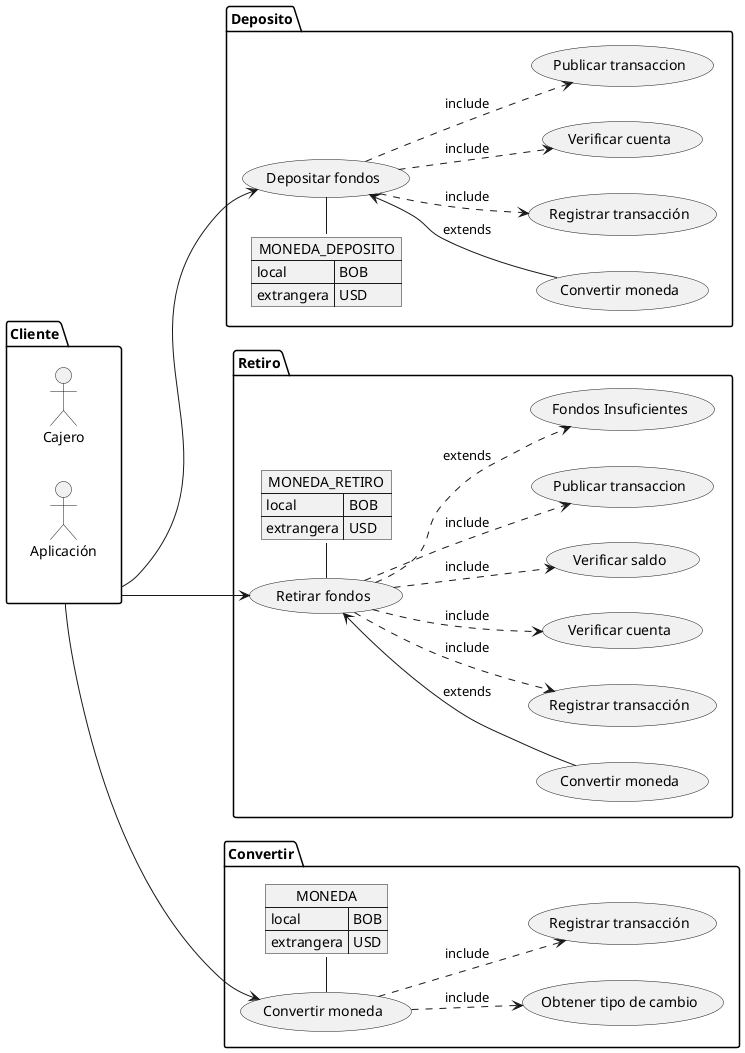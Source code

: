 @startuml
left to right direction

package Cliente {
   actor "Cajero" as cajero
   actor "Aplicación" as app
}

package Deposito {
  usecase "Depositar fondos" as depositar
  usecase "Convertir moneda" as convertirDeposito
  usecase "Registrar transacción" as registrarDeposito
  usecase "Verificar cuenta" as verificarCuentaDeposito
  usecase "Publicar transaccion" as publicarDeposito
  json MONEDA_DEPOSITO {
     "local": "BOB",
     "extrangera": "USD"
  }
}

package Retiro {
  usecase "Retirar fondos" as retirar
  usecase "Convertir moneda" as convertirRetiro
  usecase "Registrar transacción" as registrarRetiro
  usecase "Verificar cuenta" as verificarCuentaRetiro
  usecase "Verificar saldo" as verificarSaldoRetiro
  usecase "Publicar transaccion" as publicarRetiro
  usecase "Fondos Insuficientes" as fundosInsuficientes
  json MONEDA_RETIRO {
     "local": "BOB",
     "extrangera": "USD"
  }
}

package Convertir {
  usecase "Obtener tipo de cambio" as tipoCambio
  usecase "Convertir moneda" as convertir
  usecase "Registrar transacción" as registrarTransaccion
  json MONEDA {
     "local": "BOB",
     "extrangera": "USD"
  }
}

:Cliente: -down--> depositar
:depositar: -down.> verificarCuentaDeposito: include
:depositar: -down.> registrarDeposito: include
:depositar: -down.> publicarDeposito: include
:convertirDeposito: -up-> depositar: extends
depositar -left- MONEDA_DEPOSITO

:Cliente: -down--> retirar
:retirar: -down.> verificarCuentaRetiro: include
:retirar: -down.> verificarSaldoRetiro: include
:retirar: -down.> fundosInsuficientes: extends
:retirar: -down.> registrarRetiro: include
:retirar: -down.> publicarRetiro: include
:convertirRetiro: -up-> retirar: extends
retirar-right- MONEDA_RETIRO


:Cliente: -down--> convertir
:convertir: -down.> tipoCambio: include
:convertir: -down.> registrarTransaccion: include

convertir-right- MONEDA
@enduml
